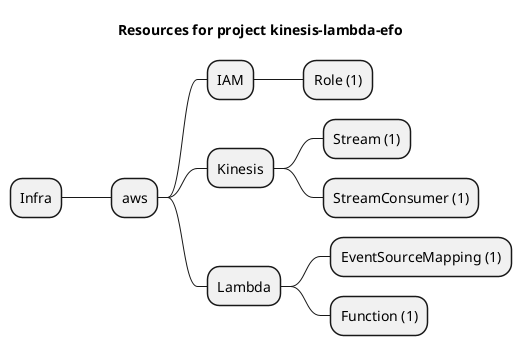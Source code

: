 @startmindmap
title Resources for project kinesis-lambda-efo
skinparam monochrome true
+ Infra
++ aws
+++ IAM
++++ Role (1)
+++ Kinesis
++++ Stream (1)
++++ StreamConsumer (1)
+++ Lambda
++++ EventSourceMapping (1)
++++ Function (1)
@endmindmap